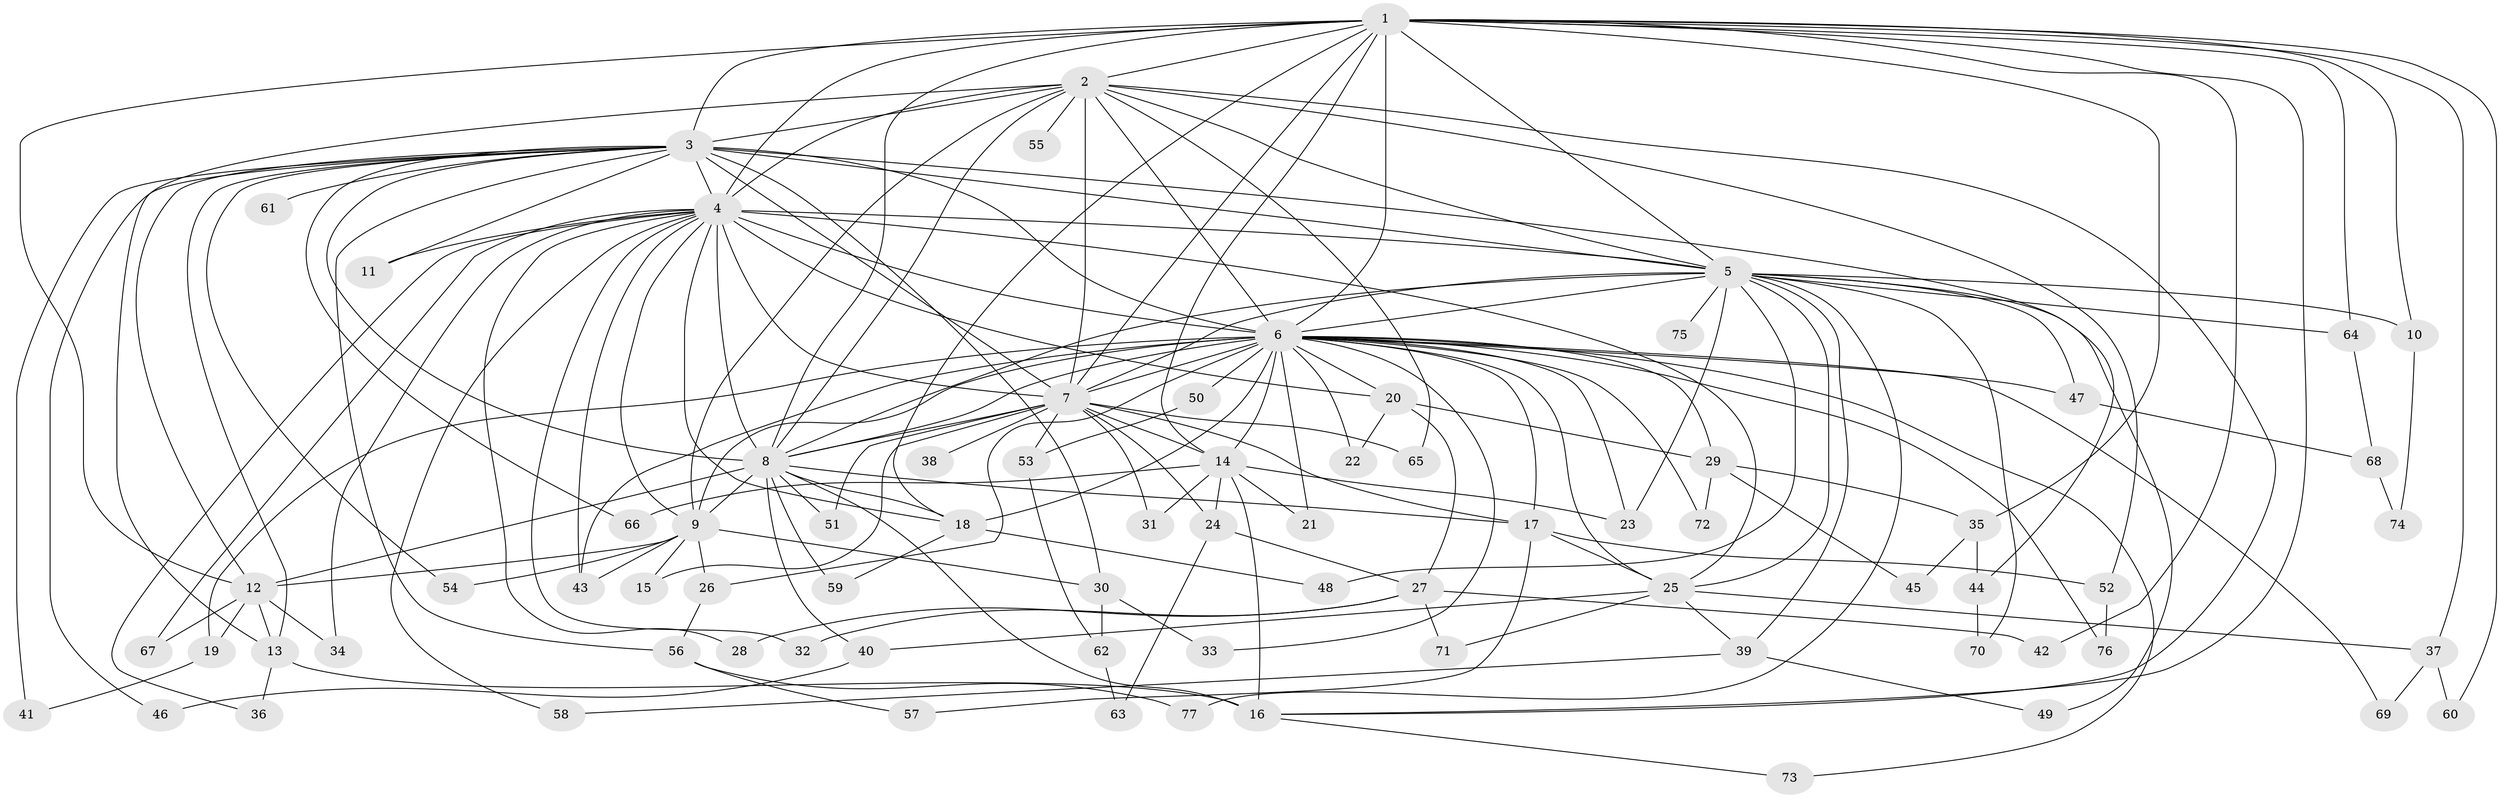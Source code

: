 // original degree distribution, {19: 0.009174311926605505, 16: 0.009174311926605505, 23: 0.01834862385321101, 17: 0.009174311926605505, 22: 0.009174311926605505, 18: 0.01834862385321101, 21: 0.009174311926605505, 24: 0.009174311926605505, 8: 0.009174311926605505, 3: 0.2018348623853211, 6: 0.01834862385321101, 7: 0.01834862385321101, 4: 0.10091743119266056, 9: 0.009174311926605505, 2: 0.5137614678899083, 5: 0.03669724770642202}
// Generated by graph-tools (version 1.1) at 2025/49/03/04/25 22:49:22]
// undirected, 77 vertices, 177 edges
graph export_dot {
  node [color=gray90,style=filled];
  1;
  2;
  3;
  4;
  5;
  6;
  7;
  8;
  9;
  10;
  11;
  12;
  13;
  14;
  15;
  16;
  17;
  18;
  19;
  20;
  21;
  22;
  23;
  24;
  25;
  26;
  27;
  28;
  29;
  30;
  31;
  32;
  33;
  34;
  35;
  36;
  37;
  38;
  39;
  40;
  41;
  42;
  43;
  44;
  45;
  46;
  47;
  48;
  49;
  50;
  51;
  52;
  53;
  54;
  55;
  56;
  57;
  58;
  59;
  60;
  61;
  62;
  63;
  64;
  65;
  66;
  67;
  68;
  69;
  70;
  71;
  72;
  73;
  74;
  75;
  76;
  77;
  1 -- 2 [weight=1.0];
  1 -- 3 [weight=1.0];
  1 -- 4 [weight=2.0];
  1 -- 5 [weight=1.0];
  1 -- 6 [weight=2.0];
  1 -- 7 [weight=1.0];
  1 -- 8 [weight=1.0];
  1 -- 10 [weight=1.0];
  1 -- 12 [weight=1.0];
  1 -- 14 [weight=1.0];
  1 -- 16 [weight=1.0];
  1 -- 18 [weight=1.0];
  1 -- 35 [weight=1.0];
  1 -- 37 [weight=1.0];
  1 -- 42 [weight=1.0];
  1 -- 60 [weight=1.0];
  1 -- 64 [weight=1.0];
  2 -- 3 [weight=1.0];
  2 -- 4 [weight=2.0];
  2 -- 5 [weight=1.0];
  2 -- 6 [weight=2.0];
  2 -- 7 [weight=1.0];
  2 -- 8 [weight=1.0];
  2 -- 9 [weight=1.0];
  2 -- 13 [weight=1.0];
  2 -- 16 [weight=1.0];
  2 -- 52 [weight=1.0];
  2 -- 55 [weight=1.0];
  2 -- 65 [weight=1.0];
  3 -- 4 [weight=3.0];
  3 -- 5 [weight=1.0];
  3 -- 6 [weight=2.0];
  3 -- 7 [weight=1.0];
  3 -- 8 [weight=1.0];
  3 -- 11 [weight=2.0];
  3 -- 12 [weight=1.0];
  3 -- 13 [weight=1.0];
  3 -- 30 [weight=1.0];
  3 -- 41 [weight=1.0];
  3 -- 44 [weight=1.0];
  3 -- 46 [weight=1.0];
  3 -- 54 [weight=1.0];
  3 -- 56 [weight=1.0];
  3 -- 61 [weight=1.0];
  3 -- 66 [weight=1.0];
  4 -- 5 [weight=2.0];
  4 -- 6 [weight=4.0];
  4 -- 7 [weight=2.0];
  4 -- 8 [weight=3.0];
  4 -- 9 [weight=1.0];
  4 -- 11 [weight=1.0];
  4 -- 18 [weight=1.0];
  4 -- 20 [weight=1.0];
  4 -- 25 [weight=1.0];
  4 -- 28 [weight=1.0];
  4 -- 32 [weight=1.0];
  4 -- 34 [weight=1.0];
  4 -- 36 [weight=1.0];
  4 -- 43 [weight=1.0];
  4 -- 58 [weight=1.0];
  4 -- 67 [weight=1.0];
  5 -- 6 [weight=2.0];
  5 -- 7 [weight=1.0];
  5 -- 8 [weight=2.0];
  5 -- 10 [weight=1.0];
  5 -- 23 [weight=1.0];
  5 -- 25 [weight=1.0];
  5 -- 39 [weight=1.0];
  5 -- 47 [weight=1.0];
  5 -- 48 [weight=1.0];
  5 -- 49 [weight=1.0];
  5 -- 64 [weight=1.0];
  5 -- 70 [weight=1.0];
  5 -- 75 [weight=1.0];
  5 -- 77 [weight=1.0];
  6 -- 7 [weight=3.0];
  6 -- 8 [weight=2.0];
  6 -- 9 [weight=1.0];
  6 -- 14 [weight=3.0];
  6 -- 17 [weight=3.0];
  6 -- 18 [weight=2.0];
  6 -- 19 [weight=1.0];
  6 -- 20 [weight=1.0];
  6 -- 21 [weight=1.0];
  6 -- 22 [weight=1.0];
  6 -- 23 [weight=1.0];
  6 -- 25 [weight=1.0];
  6 -- 26 [weight=1.0];
  6 -- 29 [weight=1.0];
  6 -- 33 [weight=1.0];
  6 -- 43 [weight=1.0];
  6 -- 47 [weight=1.0];
  6 -- 50 [weight=1.0];
  6 -- 69 [weight=1.0];
  6 -- 72 [weight=1.0];
  6 -- 73 [weight=1.0];
  6 -- 76 [weight=1.0];
  7 -- 8 [weight=2.0];
  7 -- 14 [weight=1.0];
  7 -- 15 [weight=1.0];
  7 -- 17 [weight=1.0];
  7 -- 24 [weight=1.0];
  7 -- 31 [weight=1.0];
  7 -- 38 [weight=1.0];
  7 -- 51 [weight=1.0];
  7 -- 53 [weight=1.0];
  7 -- 65 [weight=1.0];
  8 -- 9 [weight=1.0];
  8 -- 12 [weight=1.0];
  8 -- 16 [weight=1.0];
  8 -- 17 [weight=1.0];
  8 -- 18 [weight=1.0];
  8 -- 40 [weight=1.0];
  8 -- 51 [weight=1.0];
  8 -- 59 [weight=1.0];
  9 -- 12 [weight=4.0];
  9 -- 15 [weight=1.0];
  9 -- 26 [weight=1.0];
  9 -- 30 [weight=1.0];
  9 -- 43 [weight=1.0];
  9 -- 54 [weight=1.0];
  10 -- 74 [weight=1.0];
  12 -- 13 [weight=1.0];
  12 -- 19 [weight=1.0];
  12 -- 34 [weight=1.0];
  12 -- 67 [weight=1.0];
  13 -- 16 [weight=3.0];
  13 -- 36 [weight=1.0];
  14 -- 16 [weight=1.0];
  14 -- 21 [weight=1.0];
  14 -- 23 [weight=1.0];
  14 -- 24 [weight=1.0];
  14 -- 31 [weight=1.0];
  14 -- 66 [weight=1.0];
  16 -- 73 [weight=1.0];
  17 -- 25 [weight=1.0];
  17 -- 52 [weight=1.0];
  17 -- 57 [weight=1.0];
  18 -- 48 [weight=1.0];
  18 -- 59 [weight=1.0];
  19 -- 41 [weight=1.0];
  20 -- 22 [weight=1.0];
  20 -- 27 [weight=1.0];
  20 -- 29 [weight=1.0];
  24 -- 27 [weight=1.0];
  24 -- 63 [weight=1.0];
  25 -- 37 [weight=1.0];
  25 -- 39 [weight=1.0];
  25 -- 40 [weight=1.0];
  25 -- 71 [weight=1.0];
  26 -- 56 [weight=1.0];
  27 -- 28 [weight=1.0];
  27 -- 32 [weight=1.0];
  27 -- 42 [weight=1.0];
  27 -- 71 [weight=1.0];
  29 -- 35 [weight=1.0];
  29 -- 45 [weight=1.0];
  29 -- 72 [weight=1.0];
  30 -- 33 [weight=1.0];
  30 -- 62 [weight=1.0];
  35 -- 44 [weight=1.0];
  35 -- 45 [weight=1.0];
  37 -- 60 [weight=1.0];
  37 -- 69 [weight=1.0];
  39 -- 49 [weight=1.0];
  39 -- 58 [weight=1.0];
  40 -- 46 [weight=1.0];
  44 -- 70 [weight=1.0];
  47 -- 68 [weight=1.0];
  50 -- 53 [weight=1.0];
  52 -- 76 [weight=1.0];
  53 -- 62 [weight=1.0];
  56 -- 57 [weight=1.0];
  56 -- 77 [weight=1.0];
  62 -- 63 [weight=1.0];
  64 -- 68 [weight=1.0];
  68 -- 74 [weight=1.0];
}

